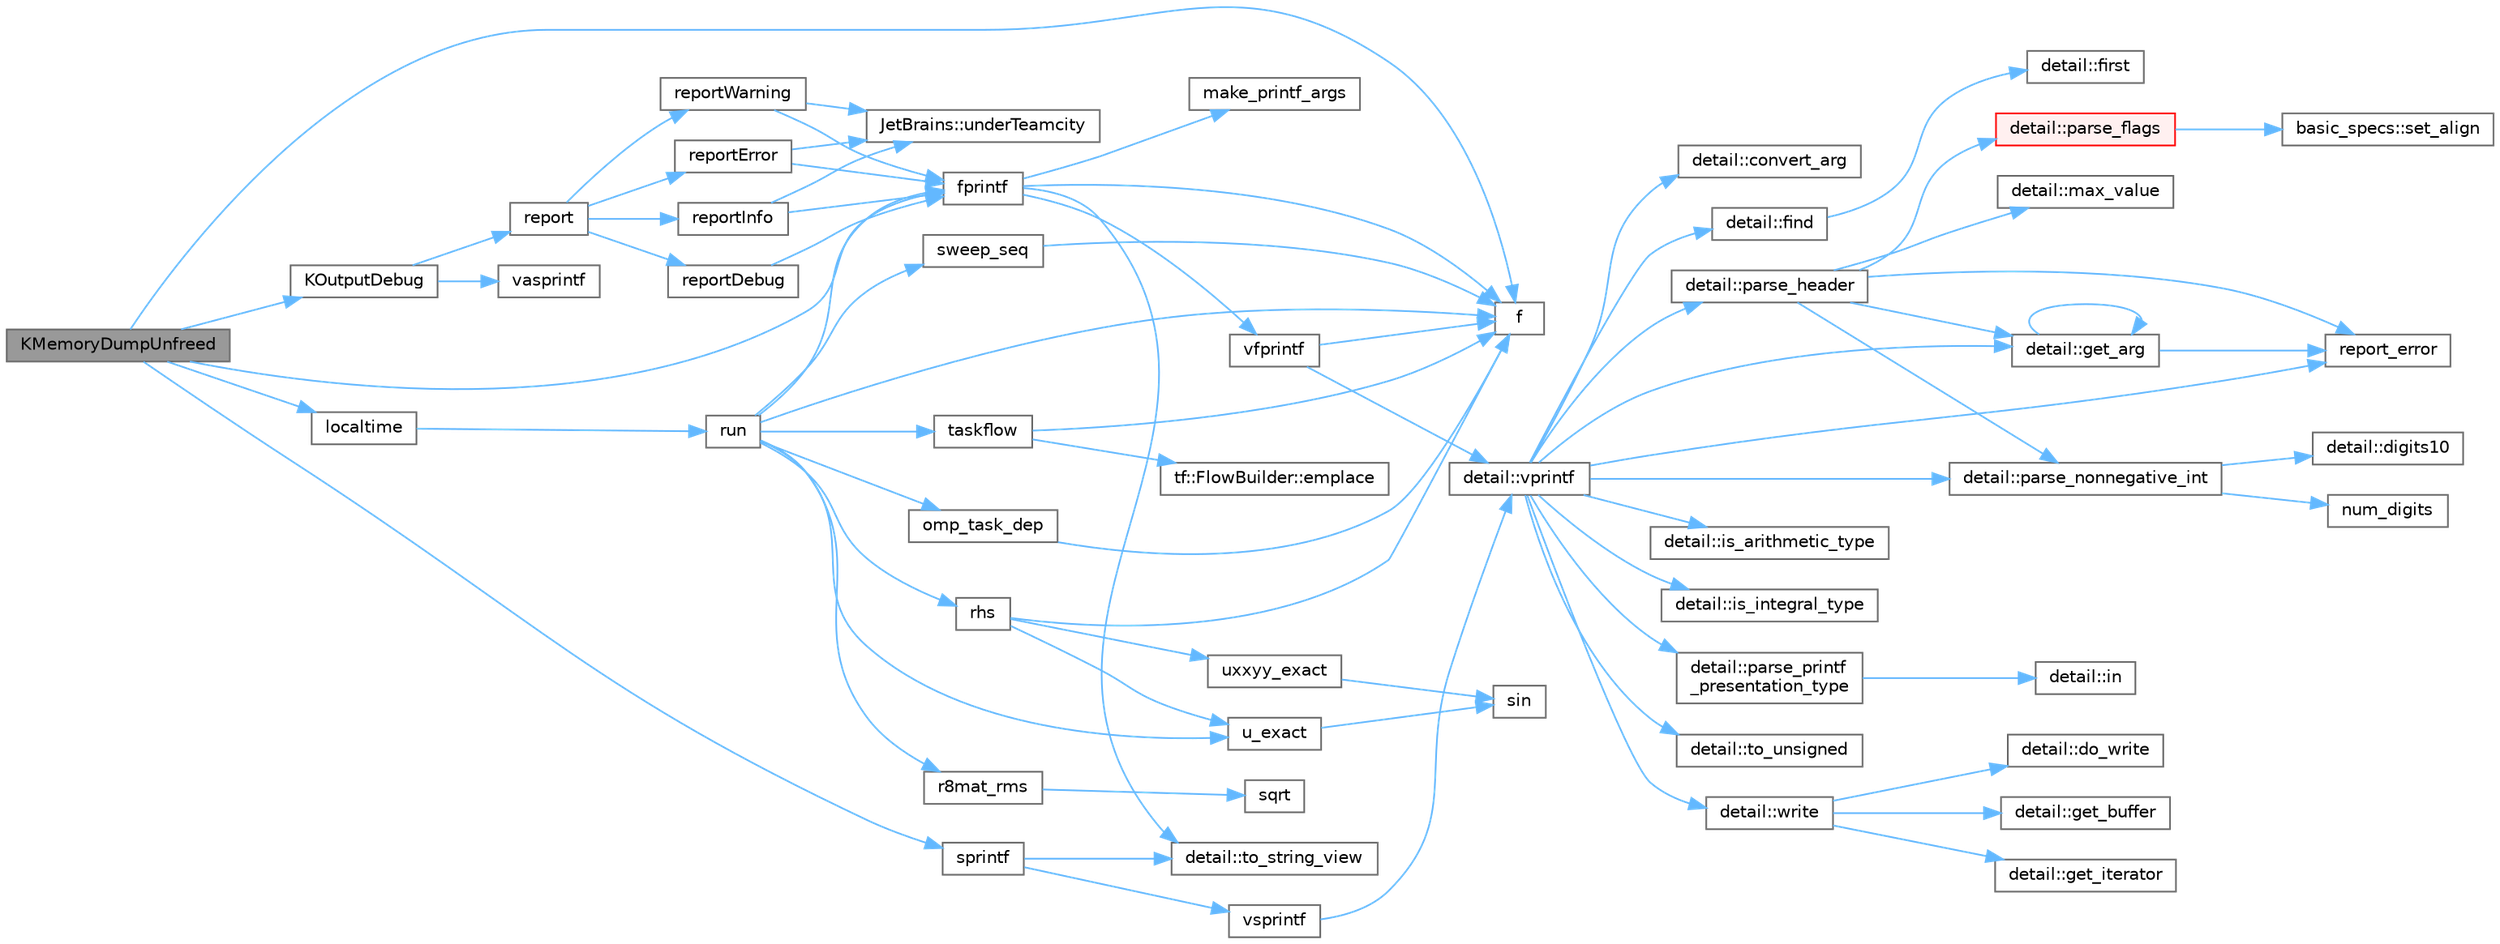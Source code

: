 digraph "KMemoryDumpUnfreed"
{
 // LATEX_PDF_SIZE
  bgcolor="transparent";
  edge [fontname=Helvetica,fontsize=10,labelfontname=Helvetica,labelfontsize=10];
  node [fontname=Helvetica,fontsize=10,shape=box,height=0.2,width=0.4];
  rankdir="LR";
  Node1 [id="Node000001",label="KMemoryDumpUnfreed",height=0.2,width=0.4,color="gray40", fillcolor="grey60", style="filled", fontcolor="black",tooltip=" "];
  Node1 -> Node2 [id="edge73_Node000001_Node000002",color="steelblue1",style="solid",tooltip=" "];
  Node2 [id="Node000002",label="f",height=0.2,width=0.4,color="grey40", fillcolor="white", style="filled",URL="$cxx11__tensor__map_8cpp.html#a7f507fea02198f6cb81c86640c7b1a4e",tooltip=" "];
  Node1 -> Node3 [id="edge74_Node000001_Node000003",color="steelblue1",style="solid",tooltip=" "];
  Node3 [id="Node000003",label="fprintf",height=0.2,width=0.4,color="grey40", fillcolor="white", style="filled",URL="$printf_8h.html#a9f315126362cae9675de1642105e631e",tooltip=" "];
  Node3 -> Node2 [id="edge75_Node000003_Node000002",color="steelblue1",style="solid",tooltip=" "];
  Node3 -> Node4 [id="edge76_Node000003_Node000004",color="steelblue1",style="solid",tooltip=" "];
  Node4 [id="Node000004",label="make_printf_args",height=0.2,width=0.4,color="grey40", fillcolor="white", style="filled",URL="$printf_8h.html#a27dcc0efcda04388971dbea3c875f122",tooltip=" "];
  Node3 -> Node5 [id="edge77_Node000003_Node000005",color="steelblue1",style="solid",tooltip=" "];
  Node5 [id="Node000005",label="detail::to_string_view",height=0.2,width=0.4,color="grey40", fillcolor="white", style="filled",URL="$namespacedetail.html#abeae79fa3e1eded2d8fbd56cc9f0960e",tooltip=" "];
  Node3 -> Node6 [id="edge78_Node000003_Node000006",color="steelblue1",style="solid",tooltip=" "];
  Node6 [id="Node000006",label="vfprintf",height=0.2,width=0.4,color="grey40", fillcolor="white", style="filled",URL="$printf_8h.html#abb30aad964fc771fb52cf3ad88649df2",tooltip=" "];
  Node6 -> Node2 [id="edge79_Node000006_Node000002",color="steelblue1",style="solid",tooltip=" "];
  Node6 -> Node7 [id="edge80_Node000006_Node000007",color="steelblue1",style="solid",tooltip=" "];
  Node7 [id="Node000007",label="detail::vprintf",height=0.2,width=0.4,color="grey40", fillcolor="white", style="filled",URL="$namespacedetail.html#a1c8c2218e4c822aa8f743fb9c573717f",tooltip=" "];
  Node7 -> Node8 [id="edge81_Node000007_Node000008",color="steelblue1",style="solid",tooltip=" "];
  Node8 [id="Node000008",label="detail::convert_arg",height=0.2,width=0.4,color="grey40", fillcolor="white", style="filled",URL="$namespacedetail.html#a03c11572c9a664266d6925f327dec7f3",tooltip=" "];
  Node7 -> Node9 [id="edge82_Node000007_Node000009",color="steelblue1",style="solid",tooltip=" "];
  Node9 [id="Node000009",label="detail::find",height=0.2,width=0.4,color="grey40", fillcolor="white", style="filled",URL="$namespacedetail.html#a6b71952fab3dc32f3edb2c3e9811d8d9",tooltip=" "];
  Node9 -> Node10 [id="edge83_Node000009_Node000010",color="steelblue1",style="solid",tooltip=" "];
  Node10 [id="Node000010",label="detail::first",height=0.2,width=0.4,color="grey40", fillcolor="white", style="filled",URL="$namespacedetail.html#a02319a3deb124802b88b61f85987df5e",tooltip=" "];
  Node7 -> Node11 [id="edge84_Node000007_Node000011",color="steelblue1",style="solid",tooltip=" "];
  Node11 [id="Node000011",label="detail::get_arg",height=0.2,width=0.4,color="grey40", fillcolor="white", style="filled",URL="$namespacedetail.html#a342ef250e45bd09b2ef666b6fae1c355",tooltip=" "];
  Node11 -> Node11 [id="edge85_Node000011_Node000011",color="steelblue1",style="solid",tooltip=" "];
  Node11 -> Node12 [id="edge86_Node000011_Node000012",color="steelblue1",style="solid",tooltip=" "];
  Node12 [id="Node000012",label="report_error",height=0.2,width=0.4,color="grey40", fillcolor="white", style="filled",URL="$format-inl_8h.html#a5555893692b00b61b3886349332fd01f",tooltip=" "];
  Node7 -> Node13 [id="edge87_Node000007_Node000013",color="steelblue1",style="solid",tooltip=" "];
  Node13 [id="Node000013",label="detail::is_arithmetic_type",height=0.2,width=0.4,color="grey40", fillcolor="white", style="filled",URL="$namespacedetail.html#a802c50a56a3495fdab6020b375ba1389",tooltip=" "];
  Node7 -> Node14 [id="edge88_Node000007_Node000014",color="steelblue1",style="solid",tooltip=" "];
  Node14 [id="Node000014",label="detail::is_integral_type",height=0.2,width=0.4,color="grey40", fillcolor="white", style="filled",URL="$namespacedetail.html#a2a60f8d1bee41b803f43fc42b707b5d1",tooltip=" "];
  Node7 -> Node15 [id="edge89_Node000007_Node000015",color="steelblue1",style="solid",tooltip=" "];
  Node15 [id="Node000015",label="detail::parse_header",height=0.2,width=0.4,color="grey40", fillcolor="white", style="filled",URL="$namespacedetail.html#afc9d93e58b8edb8077f8bc8eee7f4035",tooltip=" "];
  Node15 -> Node11 [id="edge90_Node000015_Node000011",color="steelblue1",style="solid",tooltip=" "];
  Node15 -> Node16 [id="edge91_Node000015_Node000016",color="steelblue1",style="solid",tooltip=" "];
  Node16 [id="Node000016",label="detail::max_value",height=0.2,width=0.4,color="grey40", fillcolor="white", style="filled",URL="$namespacedetail.html#a45c2130c44ebe54179eafcee3cda2bfb",tooltip=" "];
  Node15 -> Node17 [id="edge92_Node000015_Node000017",color="steelblue1",style="solid",tooltip=" "];
  Node17 [id="Node000017",label="detail::parse_flags",height=0.2,width=0.4,color="red", fillcolor="#FFF0F0", style="filled",URL="$namespacedetail.html#a4213daed116a37e1767881da51238261",tooltip=" "];
  Node17 -> Node18 [id="edge93_Node000017_Node000018",color="steelblue1",style="solid",tooltip=" "];
  Node18 [id="Node000018",label="basic_specs::set_align",height=0.2,width=0.4,color="grey40", fillcolor="white", style="filled",URL="$classbasic__specs.html#ad73b6f854341aaabc744bf54e6ea6af6",tooltip=" "];
  Node15 -> Node24 [id="edge94_Node000015_Node000024",color="steelblue1",style="solid",tooltip=" "];
  Node24 [id="Node000024",label="detail::parse_nonnegative_int",height=0.2,width=0.4,color="grey40", fillcolor="white", style="filled",URL="$namespacedetail.html#a338caba782225e115a9902d4d0835f5f",tooltip=" "];
  Node24 -> Node25 [id="edge95_Node000024_Node000025",color="steelblue1",style="solid",tooltip=" "];
  Node25 [id="Node000025",label="detail::digits10",height=0.2,width=0.4,color="grey40", fillcolor="white", style="filled",URL="$namespacedetail.html#a3a043db05db2d07deb2d98ba2d04b4eb",tooltip=" "];
  Node24 -> Node26 [id="edge96_Node000024_Node000026",color="steelblue1",style="solid",tooltip=" "];
  Node26 [id="Node000026",label="num_digits",height=0.2,width=0.4,color="grey40", fillcolor="white", style="filled",URL="$_sequence_8c.html#aa16e8c03d098498ad9c8839cf2c48044",tooltip=" "];
  Node15 -> Node12 [id="edge97_Node000015_Node000012",color="steelblue1",style="solid",tooltip=" "];
  Node7 -> Node24 [id="edge98_Node000007_Node000024",color="steelblue1",style="solid",tooltip=" "];
  Node7 -> Node27 [id="edge99_Node000007_Node000027",color="steelblue1",style="solid",tooltip=" "];
  Node27 [id="Node000027",label="detail::parse_printf\l_presentation_type",height=0.2,width=0.4,color="grey40", fillcolor="white", style="filled",URL="$namespacedetail.html#aa2cb095169b23e3a66260ad7078f44cc",tooltip=" "];
  Node27 -> Node28 [id="edge100_Node000027_Node000028",color="steelblue1",style="solid",tooltip=" "];
  Node28 [id="Node000028",label="detail::in",height=0.2,width=0.4,color="grey40", fillcolor="white", style="filled",URL="$namespacedetail.html#a52a5e2ed06c229dcf95ea5c46d48d05e",tooltip=" "];
  Node7 -> Node12 [id="edge101_Node000007_Node000012",color="steelblue1",style="solid",tooltip=" "];
  Node7 -> Node29 [id="edge102_Node000007_Node000029",color="steelblue1",style="solid",tooltip=" "];
  Node29 [id="Node000029",label="detail::to_unsigned",height=0.2,width=0.4,color="grey40", fillcolor="white", style="filled",URL="$namespacedetail.html#a4855e668246c731a97484efc329f2aac",tooltip=" "];
  Node7 -> Node30 [id="edge103_Node000007_Node000030",color="steelblue1",style="solid",tooltip=" "];
  Node30 [id="Node000030",label="detail::write",height=0.2,width=0.4,color="grey40", fillcolor="white", style="filled",URL="$namespacedetail.html#a29dacf26eedc9e3575fb57329a5ca0a3",tooltip=" "];
  Node30 -> Node31 [id="edge104_Node000030_Node000031",color="steelblue1",style="solid",tooltip=" "];
  Node31 [id="Node000031",label="detail::do_write",height=0.2,width=0.4,color="grey40", fillcolor="white", style="filled",URL="$namespacedetail.html#a5007cc441bd246a9096070c10d1ea683",tooltip=" "];
  Node30 -> Node32 [id="edge105_Node000030_Node000032",color="steelblue1",style="solid",tooltip=" "];
  Node32 [id="Node000032",label="detail::get_buffer",height=0.2,width=0.4,color="grey40", fillcolor="white", style="filled",URL="$namespacedetail.html#ad803bb19df422bc4c4f92d75c7564437",tooltip=" "];
  Node30 -> Node33 [id="edge106_Node000030_Node000033",color="steelblue1",style="solid",tooltip=" "];
  Node33 [id="Node000033",label="detail::get_iterator",height=0.2,width=0.4,color="grey40", fillcolor="white", style="filled",URL="$namespacedetail.html#a05e3e231207d3f28f83261c2e7ad2fe5",tooltip=" "];
  Node1 -> Node34 [id="edge107_Node000001_Node000034",color="steelblue1",style="solid",tooltip=" "];
  Node34 [id="Node000034",label="KOutputDebug",height=0.2,width=0.4,color="grey40", fillcolor="white", style="filled",URL="$_k_string_8cpp.html#a3d4b97cd289909d52eeb98857b02e0dc",tooltip=" "];
  Node34 -> Node35 [id="edge108_Node000034_Node000035",color="steelblue1",style="solid",tooltip=" "];
  Node35 [id="Node000035",label="report",height=0.2,width=0.4,color="grey40", fillcolor="white", style="filled",URL="$_k_string_8cpp.html#a7ec2774a7288d5ed336ced4505549a72",tooltip=" "];
  Node35 -> Node36 [id="edge109_Node000035_Node000036",color="steelblue1",style="solid",tooltip=" "];
  Node36 [id="Node000036",label="reportDebug",height=0.2,width=0.4,color="grey40", fillcolor="white", style="filled",URL="$_k_string_8cpp.html#a72b243707e9117490c71ee325d56cc75",tooltip=" "];
  Node36 -> Node3 [id="edge110_Node000036_Node000003",color="steelblue1",style="solid",tooltip=" "];
  Node35 -> Node37 [id="edge111_Node000035_Node000037",color="steelblue1",style="solid",tooltip=" "];
  Node37 [id="Node000037",label="reportError",height=0.2,width=0.4,color="grey40", fillcolor="white", style="filled",URL="$_k_string_8cpp.html#ac405d1f148362db7a38b300bb248ec42",tooltip=" "];
  Node37 -> Node3 [id="edge112_Node000037_Node000003",color="steelblue1",style="solid",tooltip=" "];
  Node37 -> Node38 [id="edge113_Node000037_Node000038",color="steelblue1",style="solid",tooltip=" "];
  Node38 [id="Node000038",label="JetBrains::underTeamcity",height=0.2,width=0.4,color="grey40", fillcolor="white", style="filled",URL="$namespace_jet_brains.html#a3acd94feb9c198cd81b63730c63ddc3a",tooltip=" "];
  Node35 -> Node39 [id="edge114_Node000035_Node000039",color="steelblue1",style="solid",tooltip=" "];
  Node39 [id="Node000039",label="reportInfo",height=0.2,width=0.4,color="grey40", fillcolor="white", style="filled",URL="$_k_string_8cpp.html#a19c881781b6c4b9fc8153ba74cd6fb9e",tooltip=" "];
  Node39 -> Node3 [id="edge115_Node000039_Node000003",color="steelblue1",style="solid",tooltip=" "];
  Node39 -> Node38 [id="edge116_Node000039_Node000038",color="steelblue1",style="solid",tooltip=" "];
  Node35 -> Node40 [id="edge117_Node000035_Node000040",color="steelblue1",style="solid",tooltip=" "];
  Node40 [id="Node000040",label="reportWarning",height=0.2,width=0.4,color="grey40", fillcolor="white", style="filled",URL="$_k_string_8cpp.html#a83778fa7c3eb578633c2c8dfac2d89f9",tooltip=" "];
  Node40 -> Node3 [id="edge118_Node000040_Node000003",color="steelblue1",style="solid",tooltip=" "];
  Node40 -> Node38 [id="edge119_Node000040_Node000038",color="steelblue1",style="solid",tooltip=" "];
  Node34 -> Node41 [id="edge120_Node000034_Node000041",color="steelblue1",style="solid",tooltip=" "];
  Node41 [id="Node000041",label="vasprintf",height=0.2,width=0.4,color="grey40", fillcolor="white", style="filled",URL="$_k_string_8cpp.html#aa05f1485acf944ee836719280de81a12",tooltip=" "];
  Node1 -> Node42 [id="edge121_Node000001_Node000042",color="steelblue1",style="solid",tooltip=" "];
  Node42 [id="Node000042",label="localtime",height=0.2,width=0.4,color="grey40", fillcolor="white", style="filled",URL="$spdlog_2include_2spdlog_2fmt_2bundled_2chrono_8h.html#a206f24de3f0fff46c4daeb318c02a45e",tooltip=" "];
  Node42 -> Node43 [id="edge122_Node000042_Node000043",color="steelblue1",style="solid",tooltip=" "];
  Node43 [id="Node000043",label="run",height=0.2,width=0.4,color="grey40", fillcolor="white", style="filled",URL="$poisson_8cpp.html#ae12af222b820baf64e953be588c5bbbe",tooltip=" "];
  Node43 -> Node2 [id="edge123_Node000043_Node000002",color="steelblue1",style="solid",tooltip=" "];
  Node43 -> Node3 [id="edge124_Node000043_Node000003",color="steelblue1",style="solid",tooltip=" "];
  Node43 -> Node44 [id="edge125_Node000043_Node000044",color="steelblue1",style="solid",tooltip=" "];
  Node44 [id="Node000044",label="omp_task_dep",height=0.2,width=0.4,color="grey40", fillcolor="white", style="filled",URL="$sandbox_2jacobi_2omp_8cpp.html#a38bf89bca3b11a9eeb57dd07cfd38630",tooltip=" "];
  Node44 -> Node2 [id="edge126_Node000044_Node000002",color="steelblue1",style="solid",tooltip=" "];
  Node43 -> Node45 [id="edge127_Node000043_Node000045",color="steelblue1",style="solid",tooltip=" "];
  Node45 [id="Node000045",label="r8mat_rms",height=0.2,width=0.4,color="grey40", fillcolor="white", style="filled",URL="$poisson_8cpp.html#a1314a15604ecb29a615e689872f32657",tooltip=" "];
  Node45 -> Node46 [id="edge128_Node000045_Node000046",color="steelblue1",style="solid",tooltip=" "];
  Node46 [id="Node000046",label="sqrt",height=0.2,width=0.4,color="grey40", fillcolor="white", style="filled",URL="$_array_cwise_unary_ops_8h.html#a656b9217a2fcb6de59dc8d1eb3079cc7",tooltip=" "];
  Node43 -> Node47 [id="edge129_Node000043_Node000047",color="steelblue1",style="solid",tooltip=" "];
  Node47 [id="Node000047",label="rhs",height=0.2,width=0.4,color="grey40", fillcolor="white", style="filled",URL="$poisson_8cpp.html#a38c677f5cc4e47bc7505aef707c1bb83",tooltip=" "];
  Node47 -> Node2 [id="edge130_Node000047_Node000002",color="steelblue1",style="solid",tooltip=" "];
  Node47 -> Node48 [id="edge131_Node000047_Node000048",color="steelblue1",style="solid",tooltip=" "];
  Node48 [id="Node000048",label="u_exact",height=0.2,width=0.4,color="grey40", fillcolor="white", style="filled",URL="$poisson_8cpp.html#a06fc16c4676f839f8de736a6791b6862",tooltip=" "];
  Node48 -> Node49 [id="edge132_Node000048_Node000049",color="steelblue1",style="solid",tooltip=" "];
  Node49 [id="Node000049",label="sin",height=0.2,width=0.4,color="grey40", fillcolor="white", style="filled",URL="$_array_cwise_unary_ops_8h.html#a9cfb0ea58bd813510a9e2db18a5e49f0",tooltip=" "];
  Node47 -> Node50 [id="edge133_Node000047_Node000050",color="steelblue1",style="solid",tooltip=" "];
  Node50 [id="Node000050",label="uxxyy_exact",height=0.2,width=0.4,color="grey40", fillcolor="white", style="filled",URL="$poisson_8cpp.html#a557a61cf12d143424a35123b14048a22",tooltip=" "];
  Node50 -> Node49 [id="edge134_Node000050_Node000049",color="steelblue1",style="solid",tooltip=" "];
  Node43 -> Node51 [id="edge135_Node000043_Node000051",color="steelblue1",style="solid",tooltip=" "];
  Node51 [id="Node000051",label="sweep_seq",height=0.2,width=0.4,color="grey40", fillcolor="white", style="filled",URL="$poisson_8hpp.html#a263e0f774ef013be333712ca3915448a",tooltip=" "];
  Node51 -> Node2 [id="edge136_Node000051_Node000002",color="steelblue1",style="solid",tooltip=" "];
  Node43 -> Node52 [id="edge137_Node000043_Node000052",color="steelblue1",style="solid",tooltip=" "];
  Node52 [id="Node000052",label="taskflow",height=0.2,width=0.4,color="grey40", fillcolor="white", style="filled",URL="$sandbox_2jacobi_2taskflow_8cpp.html#a47af48e377b7c0ac855c12acd5b69b1e",tooltip=" "];
  Node52 -> Node53 [id="edge138_Node000052_Node000053",color="steelblue1",style="solid",tooltip=" "];
  Node53 [id="Node000053",label="tf::FlowBuilder::emplace",height=0.2,width=0.4,color="grey40", fillcolor="white", style="filled",URL="$classtf_1_1_flow_builder.html#a60d7a666cab71ecfa3010b2efb0d6b57",tooltip="creates a static task"];
  Node52 -> Node2 [id="edge139_Node000052_Node000002",color="steelblue1",style="solid",tooltip=" "];
  Node43 -> Node48 [id="edge140_Node000043_Node000048",color="steelblue1",style="solid",tooltip=" "];
  Node1 -> Node54 [id="edge141_Node000001_Node000054",color="steelblue1",style="solid",tooltip=" "];
  Node54 [id="Node000054",label="sprintf",height=0.2,width=0.4,color="grey40", fillcolor="white", style="filled",URL="$printf_8h.html#aa7d2e7e454d3fe606a71504a119dc894",tooltip=" "];
  Node54 -> Node5 [id="edge142_Node000054_Node000005",color="steelblue1",style="solid",tooltip=" "];
  Node54 -> Node55 [id="edge143_Node000054_Node000055",color="steelblue1",style="solid",tooltip=" "];
  Node55 [id="Node000055",label="vsprintf",height=0.2,width=0.4,color="grey40", fillcolor="white", style="filled",URL="$printf_8h.html#a5e1075a6c1fce5050424f97a2fac648f",tooltip=" "];
  Node55 -> Node7 [id="edge144_Node000055_Node000007",color="steelblue1",style="solid",tooltip=" "];
}
